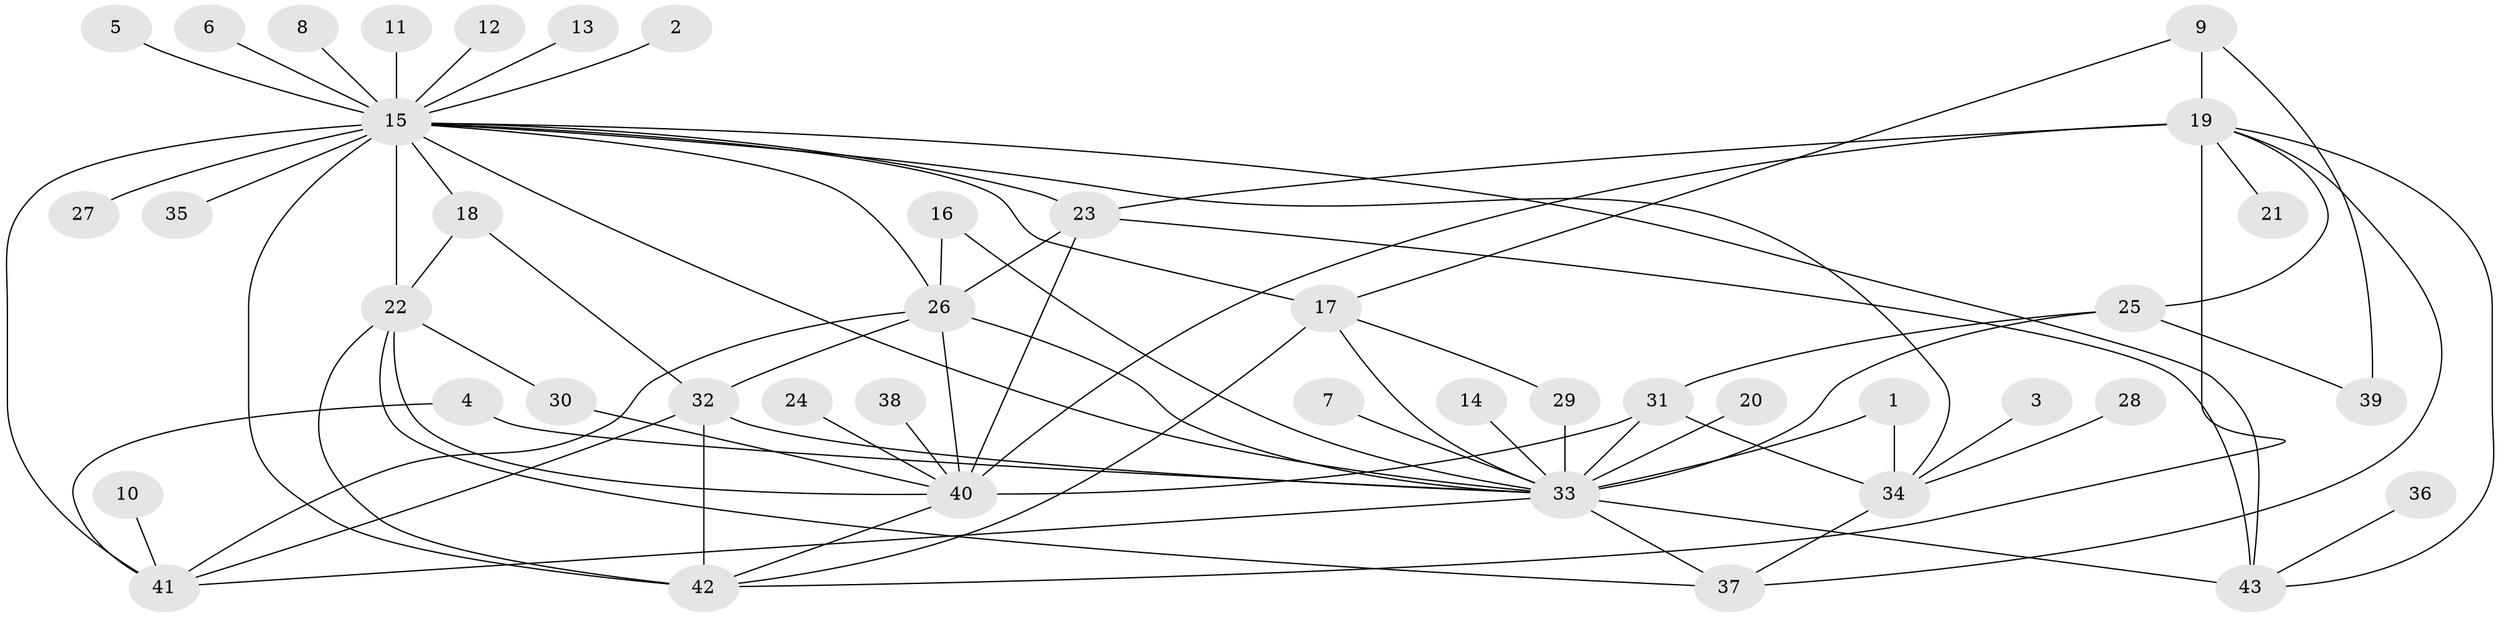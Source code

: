 // original degree distribution, {25: 0.007142857142857143, 22: 0.007142857142857143, 2: 0.24285714285714285, 9: 0.007142857142857143, 3: 0.15714285714285714, 8: 0.02857142857142857, 13: 0.007142857142857143, 10: 0.007142857142857143, 4: 0.08571428571428572, 1: 0.40714285714285714, 6: 0.014285714285714285, 7: 0.007142857142857143, 5: 0.02142857142857143}
// Generated by graph-tools (version 1.1) at 2025/36/03/04/25 23:36:49]
// undirected, 43 vertices, 76 edges
graph export_dot {
  node [color=gray90,style=filled];
  1;
  2;
  3;
  4;
  5;
  6;
  7;
  8;
  9;
  10;
  11;
  12;
  13;
  14;
  15;
  16;
  17;
  18;
  19;
  20;
  21;
  22;
  23;
  24;
  25;
  26;
  27;
  28;
  29;
  30;
  31;
  32;
  33;
  34;
  35;
  36;
  37;
  38;
  39;
  40;
  41;
  42;
  43;
  1 -- 33 [weight=1.0];
  1 -- 34 [weight=1.0];
  2 -- 15 [weight=1.0];
  3 -- 34 [weight=1.0];
  4 -- 33 [weight=1.0];
  4 -- 41 [weight=1.0];
  5 -- 15 [weight=1.0];
  6 -- 15 [weight=1.0];
  7 -- 33 [weight=1.0];
  8 -- 15 [weight=1.0];
  9 -- 17 [weight=1.0];
  9 -- 19 [weight=1.0];
  9 -- 39 [weight=1.0];
  10 -- 41 [weight=1.0];
  11 -- 15 [weight=1.0];
  12 -- 15 [weight=1.0];
  13 -- 15 [weight=1.0];
  14 -- 33 [weight=1.0];
  15 -- 17 [weight=1.0];
  15 -- 18 [weight=1.0];
  15 -- 22 [weight=2.0];
  15 -- 23 [weight=1.0];
  15 -- 26 [weight=1.0];
  15 -- 27 [weight=1.0];
  15 -- 33 [weight=1.0];
  15 -- 34 [weight=1.0];
  15 -- 35 [weight=1.0];
  15 -- 41 [weight=2.0];
  15 -- 42 [weight=2.0];
  15 -- 43 [weight=1.0];
  16 -- 26 [weight=1.0];
  16 -- 33 [weight=1.0];
  17 -- 29 [weight=1.0];
  17 -- 33 [weight=1.0];
  17 -- 42 [weight=1.0];
  18 -- 22 [weight=1.0];
  18 -- 32 [weight=1.0];
  19 -- 21 [weight=1.0];
  19 -- 23 [weight=2.0];
  19 -- 25 [weight=1.0];
  19 -- 37 [weight=2.0];
  19 -- 40 [weight=3.0];
  19 -- 42 [weight=1.0];
  19 -- 43 [weight=1.0];
  20 -- 33 [weight=1.0];
  22 -- 30 [weight=1.0];
  22 -- 37 [weight=1.0];
  22 -- 40 [weight=1.0];
  22 -- 42 [weight=1.0];
  23 -- 26 [weight=1.0];
  23 -- 40 [weight=2.0];
  23 -- 43 [weight=1.0];
  24 -- 40 [weight=1.0];
  25 -- 31 [weight=1.0];
  25 -- 33 [weight=1.0];
  25 -- 39 [weight=1.0];
  26 -- 32 [weight=1.0];
  26 -- 33 [weight=1.0];
  26 -- 40 [weight=1.0];
  26 -- 41 [weight=1.0];
  28 -- 34 [weight=1.0];
  29 -- 33 [weight=1.0];
  30 -- 40 [weight=1.0];
  31 -- 33 [weight=1.0];
  31 -- 34 [weight=2.0];
  31 -- 40 [weight=1.0];
  32 -- 33 [weight=1.0];
  32 -- 41 [weight=2.0];
  32 -- 42 [weight=2.0];
  33 -- 37 [weight=2.0];
  33 -- 41 [weight=1.0];
  33 -- 43 [weight=3.0];
  34 -- 37 [weight=1.0];
  36 -- 43 [weight=1.0];
  38 -- 40 [weight=1.0];
  40 -- 42 [weight=2.0];
}
